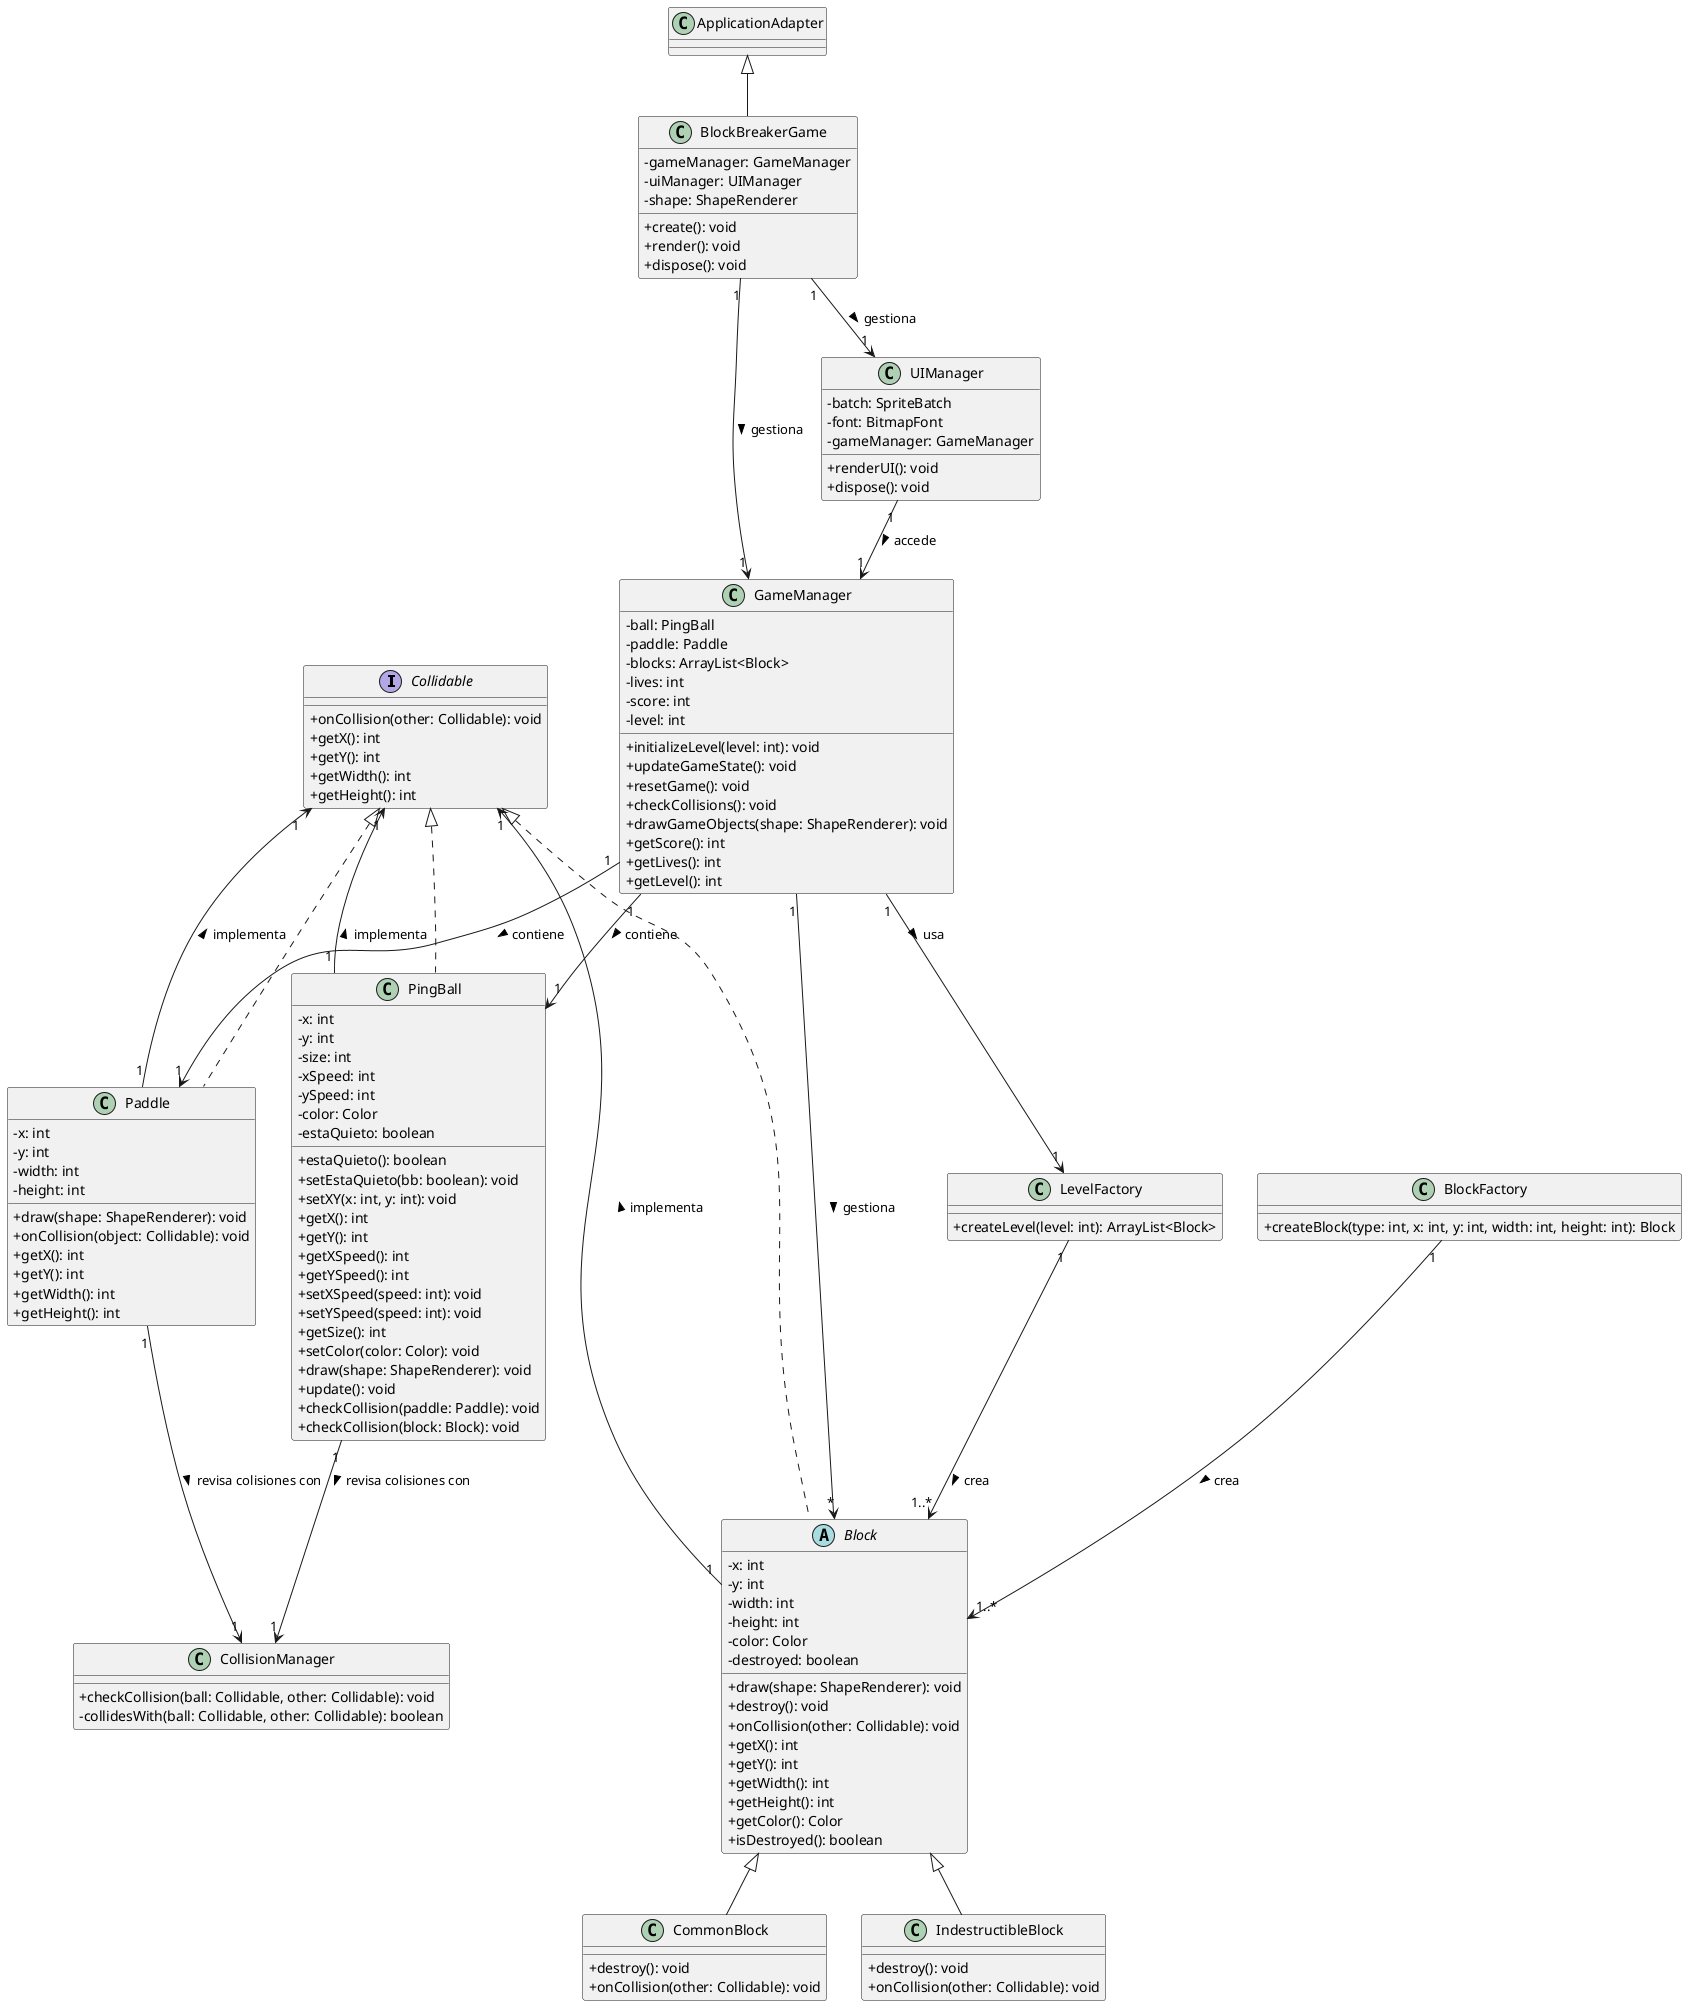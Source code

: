 @startuml
skinparam classAttributeIconSize 0

interface Collidable {
    +onCollision(other: Collidable): void
    +getX(): int
    +getY(): int
    +getWidth(): int
    +getHeight(): int
}

class BlockBreakerGame extends ApplicationAdapter {
    -gameManager: GameManager
    -uiManager: UIManager
    -shape: ShapeRenderer
    +create(): void
    +render(): void
    +dispose(): void
}

class PingBall implements Collidable {
    -x: int
    -y: int
    -size: int
    -xSpeed: int
    -ySpeed: int
    -color: Color
    -estaQuieto: boolean
    +estaQuieto(): boolean
    +setEstaQuieto(bb: boolean): void
    +setXY(x: int, y: int): void
    +getX(): int
    +getY(): int
    +getXSpeed(): int
    +getYSpeed(): int
    +setXSpeed(speed: int): void
    +setYSpeed(speed: int): void
    +getSize(): int
    +setColor(color: Color): void
    +draw(shape: ShapeRenderer): void
    +update(): void
    +checkCollision(paddle: Paddle): void
    +checkCollision(block: Block): void
}

class Paddle implements Collidable {
    -x: int
    -y: int
    -width: int
    -height: int
    +draw(shape: ShapeRenderer): void
    +onCollision(object: Collidable): void
    +getX(): int
    +getY(): int
    +getWidth(): int
    +getHeight(): int
}

abstract class Block implements Collidable {
    -x: int
    -y: int
    -width: int
    -height: int
    -color: Color
    -destroyed: boolean
    +draw(shape: ShapeRenderer): void
    +destroy(): void
    +onCollision(other: Collidable): void
    +getX(): int
    +getY(): int
    +getWidth(): int
    +getHeight(): int
    +getColor(): Color
    +isDestroyed(): boolean
}

class CommonBlock extends Block {
    +destroy(): void
    +onCollision(other: Collidable): void
}

class IndestructibleBlock extends Block {
    +destroy(): void
    +onCollision(other: Collidable): void
}

class GameManager {
    -ball: PingBall
    -paddle: Paddle
    -blocks: ArrayList<Block>
    -lives: int
    -score: int
    -level: int
    +initializeLevel(level: int): void
    +updateGameState(): void
    +resetGame(): void
    +checkCollisions(): void
    +drawGameObjects(shape: ShapeRenderer): void
    +getScore(): int
    +getLives(): int
    +getLevel(): int
}

class CollisionManager {
    +checkCollision(ball: Collidable, other: Collidable): void
    -collidesWith(ball: Collidable, other: Collidable): boolean
}

class UIManager {
    -batch: SpriteBatch
    -font: BitmapFont
    -gameManager: GameManager
    +renderUI(): void
    +dispose(): void
}

class BlockFactory {
    +createBlock(type: int, x: int, y: int, width: int, height: int): Block
}

class LevelFactory {
    +createLevel(level: int): ArrayList<Block>
}

BlockBreakerGame "1" --> "1" GameManager : gestiona >
BlockBreakerGame "1" --> "1" UIManager : gestiona >
GameManager "1" --> "1" PingBall : contiene >
GameManager "1" --> "1" Paddle : contiene >
GameManager "1" --> "*" Block : gestiona >
GameManager "1" --> "1" LevelFactory : usa >
PingBall "1" --> "1" CollisionManager : revisa colisiones con >
Paddle "1" --> "1" CollisionManager : revisa colisiones con >
UIManager "1" --> "1" GameManager : accede >
BlockFactory "1" --> "1..*" Block : crea >
LevelFactory "1" --> "1..*" Block : crea >
Block "1" --> "1" Collidable : implementa >
PingBall "1" --> "1" Collidable : implementa >
Paddle "1" --> "1" Collidable : implementa >

@enduml

